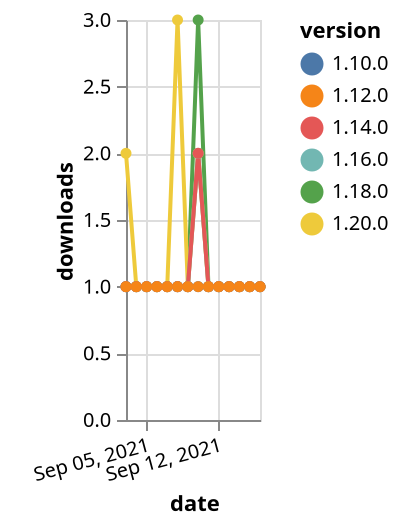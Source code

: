 {"$schema": "https://vega.github.io/schema/vega-lite/v5.json", "description": "A simple bar chart with embedded data.", "data": {"values": [{"date": "2021-09-03", "total": 162, "delta": 1, "version": "1.18.0"}, {"date": "2021-09-04", "total": 163, "delta": 1, "version": "1.18.0"}, {"date": "2021-09-05", "total": 164, "delta": 1, "version": "1.18.0"}, {"date": "2021-09-06", "total": 165, "delta": 1, "version": "1.18.0"}, {"date": "2021-09-07", "total": 166, "delta": 1, "version": "1.18.0"}, {"date": "2021-09-08", "total": 167, "delta": 1, "version": "1.18.0"}, {"date": "2021-09-09", "total": 168, "delta": 1, "version": "1.18.0"}, {"date": "2021-09-10", "total": 171, "delta": 3, "version": "1.18.0"}, {"date": "2021-09-11", "total": 172, "delta": 1, "version": "1.18.0"}, {"date": "2021-09-12", "total": 173, "delta": 1, "version": "1.18.0"}, {"date": "2021-09-13", "total": 174, "delta": 1, "version": "1.18.0"}, {"date": "2021-09-14", "total": 175, "delta": 1, "version": "1.18.0"}, {"date": "2021-09-15", "total": 176, "delta": 1, "version": "1.18.0"}, {"date": "2021-09-16", "total": 177, "delta": 1, "version": "1.18.0"}, {"date": "2021-09-03", "total": 259, "delta": 1, "version": "1.10.0"}, {"date": "2021-09-04", "total": 260, "delta": 1, "version": "1.10.0"}, {"date": "2021-09-05", "total": 261, "delta": 1, "version": "1.10.0"}, {"date": "2021-09-06", "total": 262, "delta": 1, "version": "1.10.0"}, {"date": "2021-09-07", "total": 263, "delta": 1, "version": "1.10.0"}, {"date": "2021-09-08", "total": 264, "delta": 1, "version": "1.10.0"}, {"date": "2021-09-09", "total": 265, "delta": 1, "version": "1.10.0"}, {"date": "2021-09-10", "total": 266, "delta": 1, "version": "1.10.0"}, {"date": "2021-09-11", "total": 267, "delta": 1, "version": "1.10.0"}, {"date": "2021-09-12", "total": 268, "delta": 1, "version": "1.10.0"}, {"date": "2021-09-13", "total": 269, "delta": 1, "version": "1.10.0"}, {"date": "2021-09-14", "total": 270, "delta": 1, "version": "1.10.0"}, {"date": "2021-09-15", "total": 271, "delta": 1, "version": "1.10.0"}, {"date": "2021-09-16", "total": 272, "delta": 1, "version": "1.10.0"}, {"date": "2021-09-03", "total": 116, "delta": 2, "version": "1.20.0"}, {"date": "2021-09-04", "total": 117, "delta": 1, "version": "1.20.0"}, {"date": "2021-09-05", "total": 118, "delta": 1, "version": "1.20.0"}, {"date": "2021-09-06", "total": 119, "delta": 1, "version": "1.20.0"}, {"date": "2021-09-07", "total": 120, "delta": 1, "version": "1.20.0"}, {"date": "2021-09-08", "total": 123, "delta": 3, "version": "1.20.0"}, {"date": "2021-09-09", "total": 124, "delta": 1, "version": "1.20.0"}, {"date": "2021-09-10", "total": 126, "delta": 2, "version": "1.20.0"}, {"date": "2021-09-11", "total": 127, "delta": 1, "version": "1.20.0"}, {"date": "2021-09-12", "total": 128, "delta": 1, "version": "1.20.0"}, {"date": "2021-09-13", "total": 129, "delta": 1, "version": "1.20.0"}, {"date": "2021-09-14", "total": 130, "delta": 1, "version": "1.20.0"}, {"date": "2021-09-15", "total": 131, "delta": 1, "version": "1.20.0"}, {"date": "2021-09-16", "total": 132, "delta": 1, "version": "1.20.0"}, {"date": "2021-09-03", "total": 155, "delta": 1, "version": "1.16.0"}, {"date": "2021-09-04", "total": 156, "delta": 1, "version": "1.16.0"}, {"date": "2021-09-05", "total": 157, "delta": 1, "version": "1.16.0"}, {"date": "2021-09-06", "total": 158, "delta": 1, "version": "1.16.0"}, {"date": "2021-09-07", "total": 159, "delta": 1, "version": "1.16.0"}, {"date": "2021-09-08", "total": 160, "delta": 1, "version": "1.16.0"}, {"date": "2021-09-09", "total": 161, "delta": 1, "version": "1.16.0"}, {"date": "2021-09-10", "total": 163, "delta": 2, "version": "1.16.0"}, {"date": "2021-09-11", "total": 164, "delta": 1, "version": "1.16.0"}, {"date": "2021-09-12", "total": 165, "delta": 1, "version": "1.16.0"}, {"date": "2021-09-13", "total": 166, "delta": 1, "version": "1.16.0"}, {"date": "2021-09-14", "total": 167, "delta": 1, "version": "1.16.0"}, {"date": "2021-09-15", "total": 168, "delta": 1, "version": "1.16.0"}, {"date": "2021-09-16", "total": 169, "delta": 1, "version": "1.16.0"}, {"date": "2021-09-03", "total": 186, "delta": 1, "version": "1.14.0"}, {"date": "2021-09-04", "total": 187, "delta": 1, "version": "1.14.0"}, {"date": "2021-09-05", "total": 188, "delta": 1, "version": "1.14.0"}, {"date": "2021-09-06", "total": 189, "delta": 1, "version": "1.14.0"}, {"date": "2021-09-07", "total": 190, "delta": 1, "version": "1.14.0"}, {"date": "2021-09-08", "total": 191, "delta": 1, "version": "1.14.0"}, {"date": "2021-09-09", "total": 192, "delta": 1, "version": "1.14.0"}, {"date": "2021-09-10", "total": 194, "delta": 2, "version": "1.14.0"}, {"date": "2021-09-11", "total": 195, "delta": 1, "version": "1.14.0"}, {"date": "2021-09-12", "total": 196, "delta": 1, "version": "1.14.0"}, {"date": "2021-09-13", "total": 197, "delta": 1, "version": "1.14.0"}, {"date": "2021-09-14", "total": 198, "delta": 1, "version": "1.14.0"}, {"date": "2021-09-15", "total": 199, "delta": 1, "version": "1.14.0"}, {"date": "2021-09-16", "total": 200, "delta": 1, "version": "1.14.0"}, {"date": "2021-09-03", "total": 306, "delta": 1, "version": "1.12.0"}, {"date": "2021-09-04", "total": 307, "delta": 1, "version": "1.12.0"}, {"date": "2021-09-05", "total": 308, "delta": 1, "version": "1.12.0"}, {"date": "2021-09-06", "total": 309, "delta": 1, "version": "1.12.0"}, {"date": "2021-09-07", "total": 310, "delta": 1, "version": "1.12.0"}, {"date": "2021-09-08", "total": 311, "delta": 1, "version": "1.12.0"}, {"date": "2021-09-09", "total": 312, "delta": 1, "version": "1.12.0"}, {"date": "2021-09-10", "total": 313, "delta": 1, "version": "1.12.0"}, {"date": "2021-09-11", "total": 314, "delta": 1, "version": "1.12.0"}, {"date": "2021-09-12", "total": 315, "delta": 1, "version": "1.12.0"}, {"date": "2021-09-13", "total": 316, "delta": 1, "version": "1.12.0"}, {"date": "2021-09-14", "total": 317, "delta": 1, "version": "1.12.0"}, {"date": "2021-09-15", "total": 318, "delta": 1, "version": "1.12.0"}, {"date": "2021-09-16", "total": 319, "delta": 1, "version": "1.12.0"}]}, "width": "container", "mark": {"type": "line", "point": {"filled": true}}, "encoding": {"x": {"field": "date", "type": "temporal", "timeUnit": "yearmonthdate", "title": "date", "axis": {"labelAngle": -15}}, "y": {"field": "delta", "type": "quantitative", "title": "downloads"}, "color": {"field": "version", "type": "nominal"}, "tooltip": {"field": "delta"}}}
